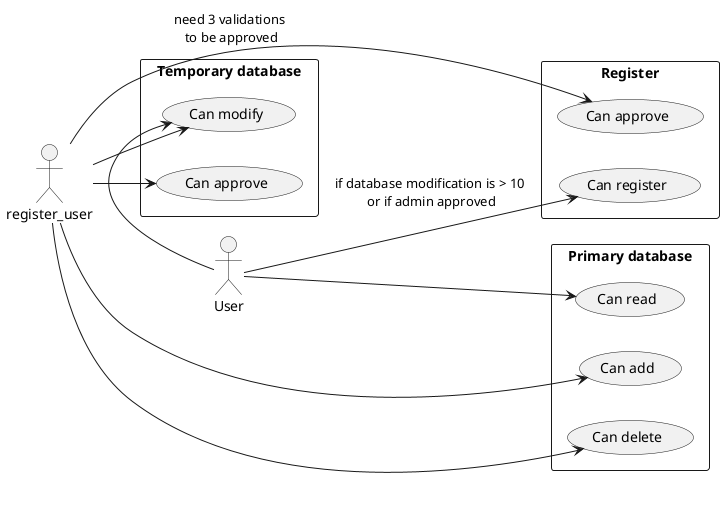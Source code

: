 @startuml Usecase
left to right direction
actor User as us
actor register_user as ru
rectangle Register{
    usecase "Can register" as cr
    usecase "Can approve" as ca
}
rectangle "Temporary database"{
    usecase "Can modify" as cm
    usecase "Can approve" as cap
}
rectangle "Primary database"{
    usecase "Can add" as cadd
    usecase "Can read" as cread
    usecase "Can delete" as cd
}
us -> cr: if database modification is > 10\n or if admin approved
us --> cread
us -> cm

cm <-ru

ru ---> ca: need 3 validations\n to be approved
ru ---> cap
ru ---> cadd
ru ---> cd

@enduml